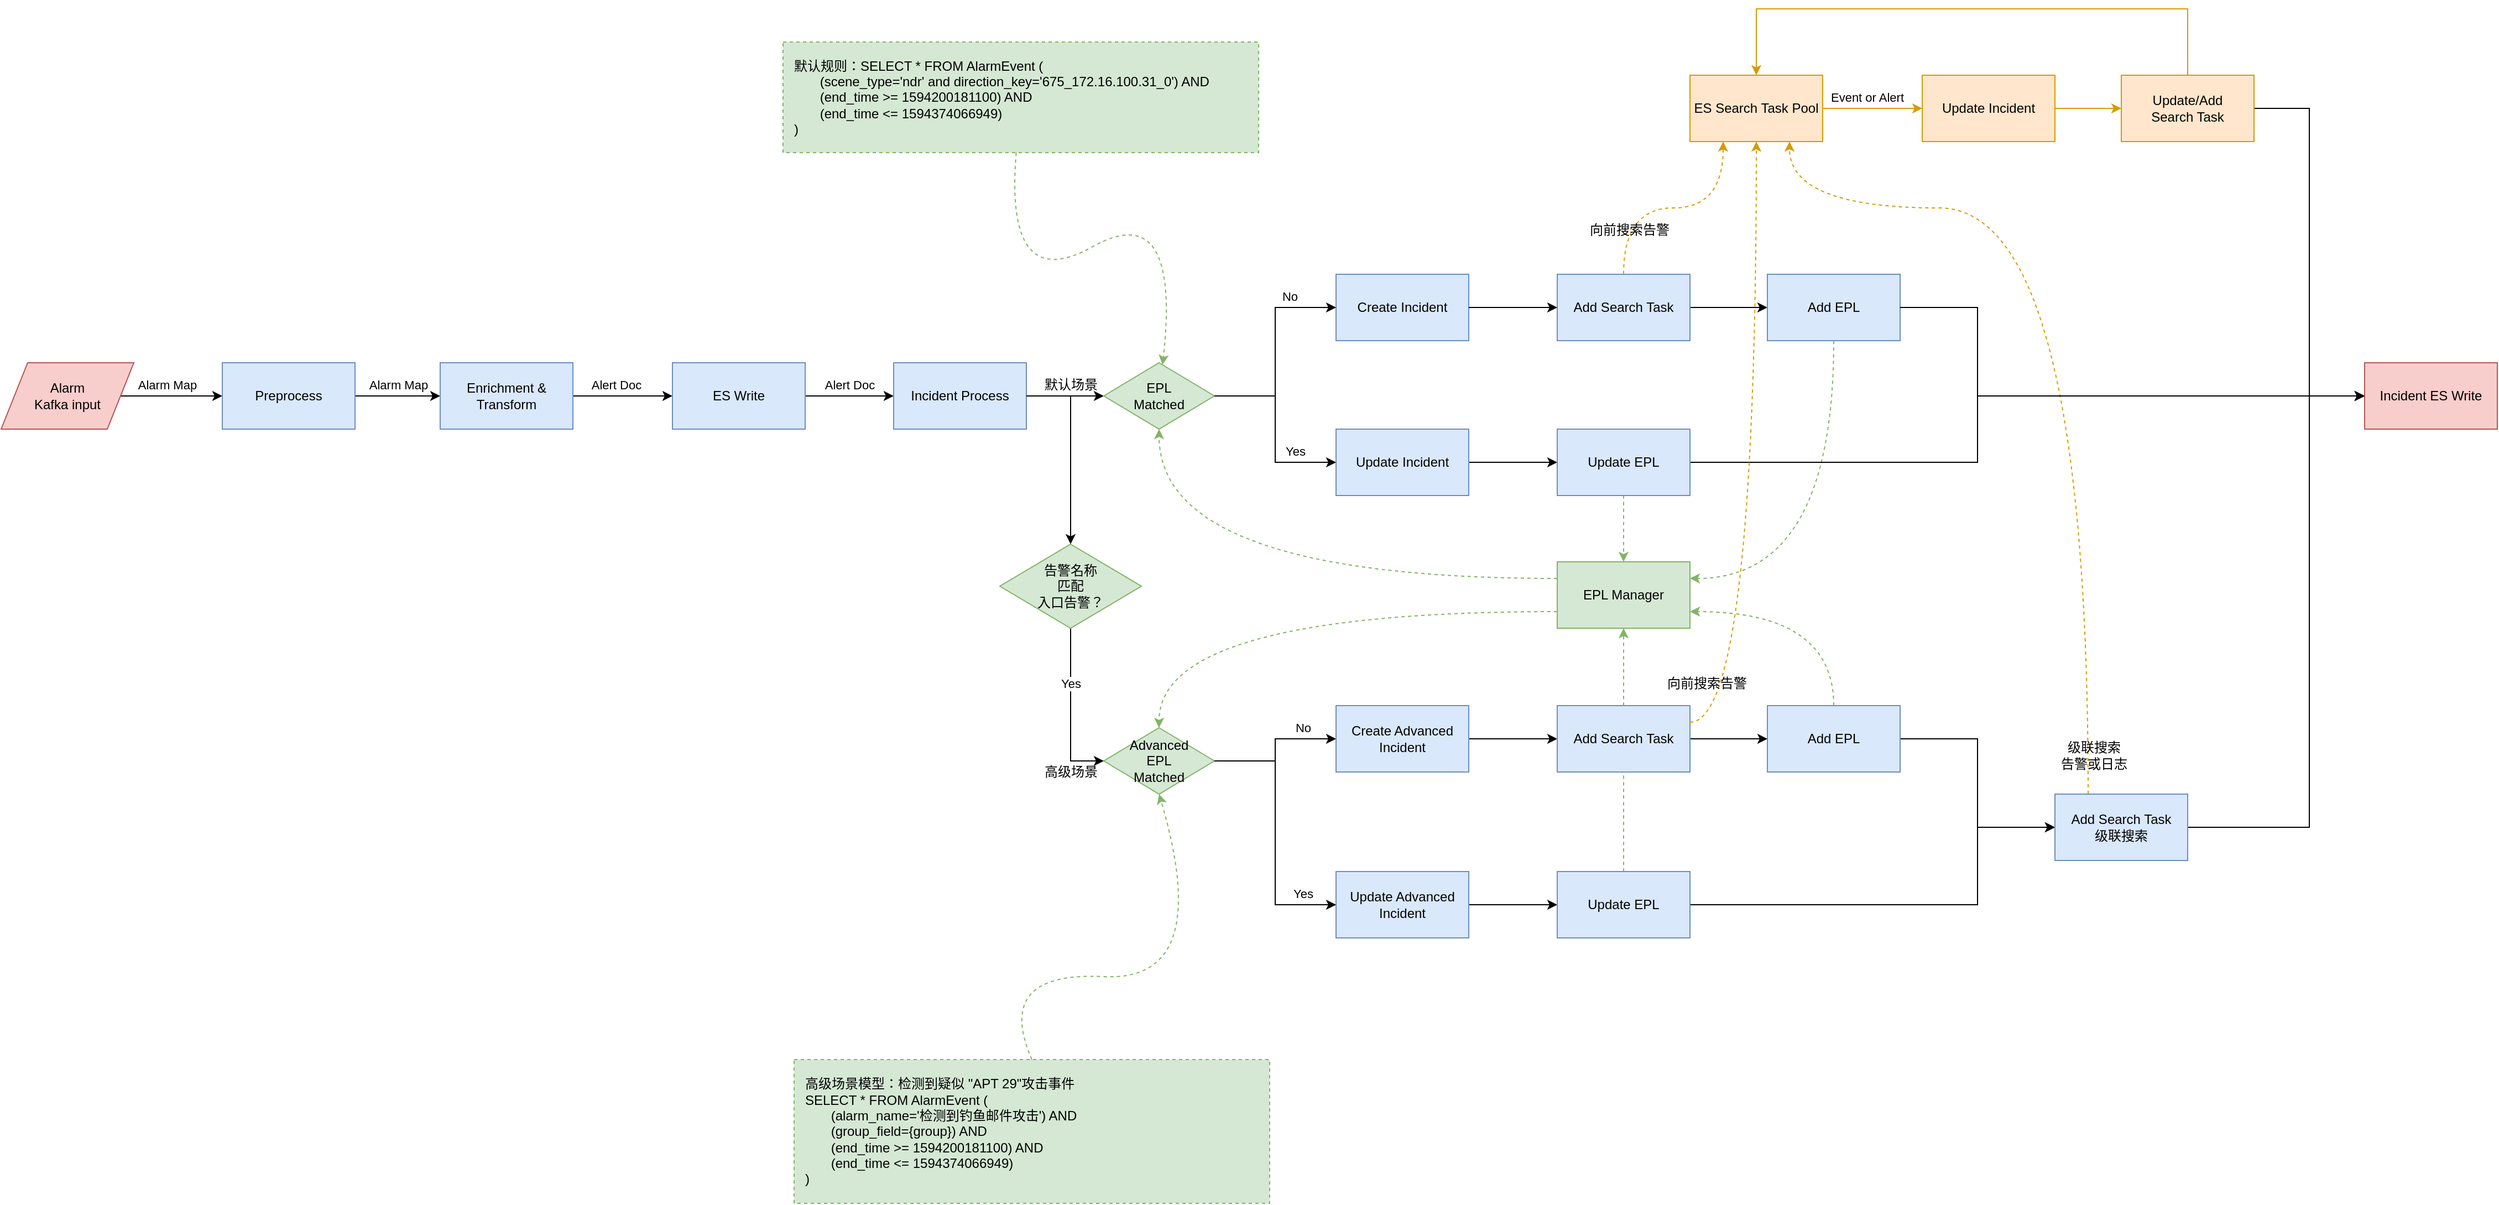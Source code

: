 <mxfile version="13.4.1" type="github">
  <diagram id="548megTz474zO9859vnw" name="Page-1">
    <mxGraphModel dx="2426" dy="1627" grid="1" gridSize="10" guides="1" tooltips="1" connect="1" arrows="1" fold="1" page="1" pageScale="1" pageWidth="827" pageHeight="1169" math="0" shadow="0">
      <root>
        <mxCell id="0" />
        <mxCell id="1" parent="0" />
        <mxCell id="gT7Rm--VZ4cZVHD1lHY0-76" style="edgeStyle=orthogonalEdgeStyle;rounded=0;orthogonalLoop=1;jettySize=auto;html=1;exitX=0.5;exitY=0;exitDx=0;exitDy=0;dashed=1;entryX=0.5;entryY=1;entryDx=0;entryDy=0;fillColor=#d5e8d4;strokeColor=#82b366;curved=1;" edge="1" parent="1" source="gT7Rm--VZ4cZVHD1lHY0-70" target="gT7Rm--VZ4cZVHD1lHY0-24">
          <mxGeometry relative="1" as="geometry">
            <mxPoint x="500" y="310.0" as="sourcePoint" />
            <mxPoint x="500" y="370.0" as="targetPoint" />
            <Array as="points">
              <mxPoint x="490" y="560" />
              <mxPoint x="490" y="560" />
            </Array>
          </mxGeometry>
        </mxCell>
        <mxCell id="gT7Rm--VZ4cZVHD1lHY0-90" value="" style="edgeStyle=orthogonalEdgeStyle;rounded=0;orthogonalLoop=1;jettySize=auto;html=1;entryX=0.75;entryY=1;entryDx=0;entryDy=0;dashed=1;fillColor=#ffe6cc;strokeColor=#d79b00;exitX=0.25;exitY=0;exitDx=0;exitDy=0;curved=1;" edge="1" parent="1" source="gT7Rm--VZ4cZVHD1lHY0-72" target="gT7Rm--VZ4cZVHD1lHY0-86">
          <mxGeometry relative="1" as="geometry">
            <mxPoint x="560" y="515.0" as="sourcePoint" />
            <mxPoint x="620" y="-10" as="targetPoint" />
            <Array as="points">
              <mxPoint x="910" y="40" />
              <mxPoint x="640" y="40" />
            </Array>
          </mxGeometry>
        </mxCell>
        <mxCell id="gT7Rm--VZ4cZVHD1lHY0-5" value="" style="edgeStyle=orthogonalEdgeStyle;rounded=0;orthogonalLoop=1;jettySize=auto;html=1;" edge="1" parent="1" source="gT7Rm--VZ4cZVHD1lHY0-1" target="gT7Rm--VZ4cZVHD1lHY0-3">
          <mxGeometry relative="1" as="geometry" />
        </mxCell>
        <mxCell id="gT7Rm--VZ4cZVHD1lHY0-6" value="Alarm Map" style="edgeLabel;html=1;align=center;verticalAlign=middle;resizable=0;points=[];" vertex="1" connectable="0" parent="gT7Rm--VZ4cZVHD1lHY0-5">
          <mxGeometry x="-0.239" y="3" relative="1" as="geometry">
            <mxPoint x="7.14" y="-7" as="offset" />
          </mxGeometry>
        </mxCell>
        <mxCell id="gT7Rm--VZ4cZVHD1lHY0-1" value="Alarm&lt;br&gt;Kafka input" style="shape=parallelogram;perimeter=parallelogramPerimeter;whiteSpace=wrap;html=1;fillColor=#f8cecc;strokeColor=#b85450;" vertex="1" parent="1">
          <mxGeometry x="-977" y="180" width="120" height="60" as="geometry" />
        </mxCell>
        <mxCell id="gT7Rm--VZ4cZVHD1lHY0-8" value="" style="edgeStyle=orthogonalEdgeStyle;rounded=0;orthogonalLoop=1;jettySize=auto;html=1;" edge="1" parent="1" source="gT7Rm--VZ4cZVHD1lHY0-3" target="gT7Rm--VZ4cZVHD1lHY0-7">
          <mxGeometry relative="1" as="geometry" />
        </mxCell>
        <mxCell id="gT7Rm--VZ4cZVHD1lHY0-11" value="Alert Doc" style="edgeLabel;html=1;align=center;verticalAlign=middle;resizable=0;points=[];" vertex="1" connectable="0" parent="gT7Rm--VZ4cZVHD1lHY0-8">
          <mxGeometry x="-0.262" y="2" relative="1" as="geometry">
            <mxPoint x="207.17" y="-8" as="offset" />
          </mxGeometry>
        </mxCell>
        <mxCell id="gT7Rm--VZ4cZVHD1lHY0-3" value="Preprocess" style="rounded=0;whiteSpace=wrap;html=1;fillColor=#dae8fc;strokeColor=#6c8ebf;" vertex="1" parent="1">
          <mxGeometry x="-777" y="180" width="120" height="60" as="geometry" />
        </mxCell>
        <mxCell id="gT7Rm--VZ4cZVHD1lHY0-10" value="" style="edgeStyle=orthogonalEdgeStyle;rounded=0;orthogonalLoop=1;jettySize=auto;html=1;" edge="1" parent="1" source="gT7Rm--VZ4cZVHD1lHY0-7" target="gT7Rm--VZ4cZVHD1lHY0-9">
          <mxGeometry relative="1" as="geometry" />
        </mxCell>
        <mxCell id="gT7Rm--VZ4cZVHD1lHY0-7" value="Enrichment &amp;amp; Transform" style="rounded=0;whiteSpace=wrap;html=1;fillColor=#dae8fc;strokeColor=#6c8ebf;" vertex="1" parent="1">
          <mxGeometry x="-580" y="180" width="120" height="60" as="geometry" />
        </mxCell>
        <mxCell id="gT7Rm--VZ4cZVHD1lHY0-15" value="" style="edgeStyle=orthogonalEdgeStyle;rounded=0;orthogonalLoop=1;jettySize=auto;html=1;" edge="1" parent="1" source="gT7Rm--VZ4cZVHD1lHY0-9" target="gT7Rm--VZ4cZVHD1lHY0-14">
          <mxGeometry relative="1" as="geometry" />
        </mxCell>
        <mxCell id="gT7Rm--VZ4cZVHD1lHY0-9" value="ES Write" style="rounded=0;whiteSpace=wrap;html=1;fillColor=#dae8fc;strokeColor=#6c8ebf;" vertex="1" parent="1">
          <mxGeometry x="-370" y="180" width="120" height="60" as="geometry" />
        </mxCell>
        <mxCell id="gT7Rm--VZ4cZVHD1lHY0-18" value="" style="edgeStyle=orthogonalEdgeStyle;rounded=0;orthogonalLoop=1;jettySize=auto;html=1;" edge="1" parent="1" source="gT7Rm--VZ4cZVHD1lHY0-14" target="gT7Rm--VZ4cZVHD1lHY0-17">
          <mxGeometry relative="1" as="geometry" />
        </mxCell>
        <mxCell id="gT7Rm--VZ4cZVHD1lHY0-14" value="Incident Process" style="rounded=0;whiteSpace=wrap;html=1;fillColor=#dae8fc;strokeColor=#6c8ebf;" vertex="1" parent="1">
          <mxGeometry x="-170" y="180" width="120" height="60" as="geometry" />
        </mxCell>
        <mxCell id="gT7Rm--VZ4cZVHD1lHY0-12" value="Alarm Map" style="edgeLabel;html=1;align=center;verticalAlign=middle;resizable=0;points=[];" vertex="1" connectable="0" parent="1">
          <mxGeometry x="-609.998" y="200" as="geometry">
            <mxPoint x="-8" as="offset" />
          </mxGeometry>
        </mxCell>
        <mxCell id="gT7Rm--VZ4cZVHD1lHY0-27" value="" style="edgeStyle=orthogonalEdgeStyle;rounded=0;orthogonalLoop=1;jettySize=auto;html=1;" edge="1" parent="1" source="gT7Rm--VZ4cZVHD1lHY0-54" target="gT7Rm--VZ4cZVHD1lHY0-23">
          <mxGeometry relative="1" as="geometry" />
        </mxCell>
        <mxCell id="gT7Rm--VZ4cZVHD1lHY0-13" value="Create Incident" style="rounded=0;whiteSpace=wrap;html=1;fillColor=#dae8fc;strokeColor=#6c8ebf;" vertex="1" parent="1">
          <mxGeometry x="230" y="100" width="120" height="60" as="geometry" />
        </mxCell>
        <mxCell id="gT7Rm--VZ4cZVHD1lHY0-16" value="Alert Doc" style="edgeLabel;html=1;align=center;verticalAlign=middle;resizable=0;points=[];" vertex="1" connectable="0" parent="1">
          <mxGeometry x="-209.997" y="200" as="geometry" />
        </mxCell>
        <mxCell id="gT7Rm--VZ4cZVHD1lHY0-17" value="EPL&lt;br&gt;Matched" style="rhombus;whiteSpace=wrap;html=1;fillColor=#d5e8d4;strokeColor=#82b366;" vertex="1" parent="1">
          <mxGeometry x="20" y="180" width="100" height="60" as="geometry" />
        </mxCell>
        <mxCell id="gT7Rm--VZ4cZVHD1lHY0-21" value="" style="edgeStyle=orthogonalEdgeStyle;rounded=0;orthogonalLoop=1;jettySize=auto;html=1;exitX=1;exitY=0.5;exitDx=0;exitDy=0;entryX=0;entryY=0.5;entryDx=0;entryDy=0;" edge="1" parent="1" source="gT7Rm--VZ4cZVHD1lHY0-17" target="gT7Rm--VZ4cZVHD1lHY0-13">
          <mxGeometry relative="1" as="geometry">
            <mxPoint x="-40" y="220" as="sourcePoint" />
            <mxPoint x="20" y="220" as="targetPoint" />
          </mxGeometry>
        </mxCell>
        <mxCell id="gT7Rm--VZ4cZVHD1lHY0-22" value="No" style="edgeLabel;html=1;align=center;verticalAlign=middle;resizable=0;points=[];" vertex="1" connectable="0" parent="gT7Rm--VZ4cZVHD1lHY0-21">
          <mxGeometry x="0.515" relative="1" as="geometry">
            <mxPoint x="3.45" y="-10.03" as="offset" />
          </mxGeometry>
        </mxCell>
        <mxCell id="gT7Rm--VZ4cZVHD1lHY0-23" value="Add EPL" style="rounded=0;whiteSpace=wrap;html=1;fillColor=#dae8fc;strokeColor=#6c8ebf;" vertex="1" parent="1">
          <mxGeometry x="620" y="100" width="120" height="60" as="geometry" />
        </mxCell>
        <mxCell id="gT7Rm--VZ4cZVHD1lHY0-58" value="" style="edgeStyle=orthogonalEdgeStyle;rounded=0;orthogonalLoop=1;jettySize=auto;html=1;strokeWidth=1;fillColor=#d5e8d4;strokeColor=#82b366;dashed=1;exitX=0;exitY=0.75;exitDx=0;exitDy=0;entryX=0.5;entryY=0;entryDx=0;entryDy=0;curved=1;" edge="1" parent="1" source="gT7Rm--VZ4cZVHD1lHY0-24" target="gT7Rm--VZ4cZVHD1lHY0-39">
          <mxGeometry relative="1" as="geometry">
            <mxPoint x="630" y="390" as="targetPoint" />
          </mxGeometry>
        </mxCell>
        <mxCell id="gT7Rm--VZ4cZVHD1lHY0-24" value="EPL Manager" style="rounded=0;whiteSpace=wrap;html=1;fillColor=#d5e8d4;strokeColor=#82b366;" vertex="1" parent="1">
          <mxGeometry x="430" y="360" width="120" height="60" as="geometry" />
        </mxCell>
        <mxCell id="gT7Rm--VZ4cZVHD1lHY0-25" value="" style="edgeStyle=orthogonalEdgeStyle;rounded=0;orthogonalLoop=1;jettySize=auto;html=1;exitX=0;exitY=0.25;exitDx=0;exitDy=0;dashed=1;entryX=0.5;entryY=1;entryDx=0;entryDy=0;fillColor=#d5e8d4;strokeColor=#82b366;curved=1;" edge="1" parent="1" source="gT7Rm--VZ4cZVHD1lHY0-24" target="gT7Rm--VZ4cZVHD1lHY0-17">
          <mxGeometry relative="1" as="geometry">
            <mxPoint x="-40" y="220" as="sourcePoint" />
            <mxPoint x="60" y="250" as="targetPoint" />
          </mxGeometry>
        </mxCell>
        <mxCell id="gT7Rm--VZ4cZVHD1lHY0-26" value="" style="edgeStyle=orthogonalEdgeStyle;rounded=0;orthogonalLoop=1;jettySize=auto;html=1;entryX=1;entryY=0.25;entryDx=0;entryDy=0;dashed=1;fillColor=#d5e8d4;strokeColor=#82b366;exitX=0.5;exitY=1;exitDx=0;exitDy=0;curved=1;" edge="1" parent="1" source="gT7Rm--VZ4cZVHD1lHY0-23" target="gT7Rm--VZ4cZVHD1lHY0-24">
          <mxGeometry relative="1" as="geometry">
            <mxPoint x="460" y="180" as="sourcePoint" />
            <mxPoint x="70" y="190" as="targetPoint" />
          </mxGeometry>
        </mxCell>
        <mxCell id="gT7Rm--VZ4cZVHD1lHY0-32" value="" style="edgeStyle=orthogonalEdgeStyle;rounded=0;orthogonalLoop=1;jettySize=auto;html=1;" edge="1" parent="1" source="gT7Rm--VZ4cZVHD1lHY0-28" target="gT7Rm--VZ4cZVHD1lHY0-31">
          <mxGeometry relative="1" as="geometry" />
        </mxCell>
        <mxCell id="gT7Rm--VZ4cZVHD1lHY0-38" style="edgeStyle=orthogonalEdgeStyle;rounded=0;orthogonalLoop=1;jettySize=auto;html=1;exitX=0.5;exitY=1;exitDx=0;exitDy=0;dashed=1;entryX=0.5;entryY=0;entryDx=0;entryDy=0;fillColor=#d5e8d4;strokeColor=#82b366;curved=1;" edge="1" parent="1" source="gT7Rm--VZ4cZVHD1lHY0-31" target="gT7Rm--VZ4cZVHD1lHY0-24">
          <mxGeometry relative="1" as="geometry">
            <mxPoint x="130" y="390" as="targetPoint" />
          </mxGeometry>
        </mxCell>
        <mxCell id="gT7Rm--VZ4cZVHD1lHY0-28" value="Update Incident" style="rounded=0;whiteSpace=wrap;html=1;fillColor=#dae8fc;strokeColor=#6c8ebf;" vertex="1" parent="1">
          <mxGeometry x="230" y="240" width="120" height="60" as="geometry" />
        </mxCell>
        <mxCell id="gT7Rm--VZ4cZVHD1lHY0-29" value="" style="edgeStyle=orthogonalEdgeStyle;rounded=0;orthogonalLoop=1;jettySize=auto;html=1;entryX=0;entryY=0.5;entryDx=0;entryDy=0;exitX=1;exitY=0.5;exitDx=0;exitDy=0;" edge="1" parent="1" source="gT7Rm--VZ4cZVHD1lHY0-17" target="gT7Rm--VZ4cZVHD1lHY0-28">
          <mxGeometry relative="1" as="geometry">
            <mxPoint x="120" y="210" as="sourcePoint" />
            <mxPoint x="240" y="160" as="targetPoint" />
          </mxGeometry>
        </mxCell>
        <mxCell id="gT7Rm--VZ4cZVHD1lHY0-30" value="Yes" style="edgeLabel;html=1;align=center;verticalAlign=middle;resizable=0;points=[];" vertex="1" connectable="0" parent="gT7Rm--VZ4cZVHD1lHY0-29">
          <mxGeometry x="0.515" relative="1" as="geometry">
            <mxPoint x="3.45" y="-10.03" as="offset" />
          </mxGeometry>
        </mxCell>
        <mxCell id="gT7Rm--VZ4cZVHD1lHY0-37" style="edgeStyle=orthogonalEdgeStyle;rounded=0;orthogonalLoop=1;jettySize=auto;html=1;exitX=1;exitY=0.5;exitDx=0;exitDy=0;entryX=0;entryY=0.5;entryDx=0;entryDy=0;" edge="1" parent="1" source="gT7Rm--VZ4cZVHD1lHY0-31" target="gT7Rm--VZ4cZVHD1lHY0-33">
          <mxGeometry relative="1" as="geometry">
            <Array as="points">
              <mxPoint x="810" y="270" />
              <mxPoint x="810" y="210" />
            </Array>
          </mxGeometry>
        </mxCell>
        <mxCell id="gT7Rm--VZ4cZVHD1lHY0-31" value="Update EPL" style="rounded=0;whiteSpace=wrap;html=1;fillColor=#dae8fc;strokeColor=#6c8ebf;" vertex="1" parent="1">
          <mxGeometry x="430" y="240" width="120" height="60" as="geometry" />
        </mxCell>
        <mxCell id="gT7Rm--VZ4cZVHD1lHY0-33" value="Incident ES Write" style="rounded=0;whiteSpace=wrap;html=1;fillColor=#f8cecc;strokeColor=#b85450;" vertex="1" parent="1">
          <mxGeometry x="1160" y="180" width="120" height="60" as="geometry" />
        </mxCell>
        <mxCell id="gT7Rm--VZ4cZVHD1lHY0-36" value="" style="edgeStyle=orthogonalEdgeStyle;rounded=0;orthogonalLoop=1;jettySize=auto;html=1;exitX=1;exitY=0.5;exitDx=0;exitDy=0;entryX=0;entryY=0.5;entryDx=0;entryDy=0;" edge="1" parent="1" source="gT7Rm--VZ4cZVHD1lHY0-23" target="gT7Rm--VZ4cZVHD1lHY0-33">
          <mxGeometry relative="1" as="geometry">
            <mxPoint x="360" y="160" as="sourcePoint" />
            <mxPoint x="410" y="160" as="targetPoint" />
            <Array as="points">
              <mxPoint x="810" y="130" />
              <mxPoint x="810" y="210" />
            </Array>
          </mxGeometry>
        </mxCell>
        <mxCell id="gT7Rm--VZ4cZVHD1lHY0-51" value="" style="edgeStyle=orthogonalEdgeStyle;rounded=0;orthogonalLoop=1;jettySize=auto;html=1;entryX=0;entryY=0.5;entryDx=0;entryDy=0;" edge="1" parent="1" source="gT7Rm--VZ4cZVHD1lHY0-39" target="gT7Rm--VZ4cZVHD1lHY0-49">
          <mxGeometry relative="1" as="geometry">
            <mxPoint x="740" y="580" as="targetPoint" />
          </mxGeometry>
        </mxCell>
        <mxCell id="gT7Rm--VZ4cZVHD1lHY0-59" value="No" style="edgeLabel;html=1;align=center;verticalAlign=middle;resizable=0;points=[];direction=east;" vertex="1" connectable="0" parent="gT7Rm--VZ4cZVHD1lHY0-51">
          <mxGeometry x="0.392" relative="1" as="geometry">
            <mxPoint x="9.66" y="-10" as="offset" />
          </mxGeometry>
        </mxCell>
        <mxCell id="gT7Rm--VZ4cZVHD1lHY0-39" value="Advanced&lt;br&gt;EPL&lt;br&gt;Matched" style="rhombus;whiteSpace=wrap;html=1;fillColor=#d5e8d4;strokeColor=#82b366;direction=east;" vertex="1" parent="1">
          <mxGeometry x="20" y="510" width="100" height="60" as="geometry" />
        </mxCell>
        <mxCell id="gT7Rm--VZ4cZVHD1lHY0-43" value="默认规则：SELECT * FROM AlarmEvent (&lt;br&gt;&amp;nbsp; &amp;nbsp; &amp;nbsp; &amp;nbsp;(scene_type=&#39;ndr&#39; and direction_key=&#39;675_172.16.100.31_0&#39;) AND &lt;br&gt;&amp;nbsp; &amp;nbsp; &amp;nbsp; &amp;nbsp;(end_time &amp;gt;= 1594200181100) AND&lt;br&gt;&amp;nbsp; &amp;nbsp; &amp;nbsp; &amp;nbsp;(end_time &amp;lt;= 1594374066949)&lt;br&gt;)" style="text;html=1;align=left;verticalAlign=middle;whiteSpace=wrap;rounded=0;fillColor=#d5e8d4;strokeColor=#82b366;spacing=10;dashed=1;" vertex="1" parent="1">
          <mxGeometry x="-270" y="-110" width="430" height="100" as="geometry" />
        </mxCell>
        <mxCell id="gT7Rm--VZ4cZVHD1lHY0-45" value="" style="curved=1;endArrow=classic;html=1;dashed=1;fillColor=#d5e8d4;strokeColor=#82b366;" edge="1" parent="1" source="gT7Rm--VZ4cZVHD1lHY0-43" target="gT7Rm--VZ4cZVHD1lHY0-17">
          <mxGeometry width="50" height="50" relative="1" as="geometry">
            <mxPoint x="420" y="290" as="sourcePoint" />
            <mxPoint x="470" y="240" as="targetPoint" />
            <Array as="points">
              <mxPoint x="-70" y="120" />
              <mxPoint x="90" y="30" />
            </Array>
          </mxGeometry>
        </mxCell>
        <mxCell id="gT7Rm--VZ4cZVHD1lHY0-46" value="高级场景模型：检测到疑似 &quot;APT 29&quot;攻击事件&lt;br&gt;SELECT * FROM AlarmEvent (&lt;br&gt;&amp;nbsp; &amp;nbsp; &amp;nbsp; &amp;nbsp;(alarm_name=&#39;检测到钓鱼邮件攻击&#39;) AND&lt;br&gt;&amp;nbsp; &amp;nbsp; &amp;nbsp; &amp;nbsp;(group_field={group}) AND&amp;nbsp;&amp;nbsp;&lt;br&gt;&amp;nbsp; &amp;nbsp; &amp;nbsp; &amp;nbsp;(end_time &amp;gt;= 1594200181100) AND&lt;br&gt;&amp;nbsp; &amp;nbsp; &amp;nbsp; &amp;nbsp;(end_time &amp;lt;= 1594374066949)&lt;br&gt;)" style="text;html=1;align=left;verticalAlign=middle;whiteSpace=wrap;rounded=0;fillColor=#d5e8d4;strokeColor=#82b366;spacing=10;dashed=1;direction=east;" vertex="1" parent="1">
          <mxGeometry x="-260" y="810" width="430" height="130" as="geometry" />
        </mxCell>
        <mxCell id="gT7Rm--VZ4cZVHD1lHY0-48" value="" style="curved=1;endArrow=classic;html=1;dashed=1;exitX=0.5;exitY=0;exitDx=0;exitDy=0;entryX=0.5;entryY=1;entryDx=0;entryDy=0;fillColor=#d5e8d4;strokeColor=#82b366;" edge="1" parent="1" source="gT7Rm--VZ4cZVHD1lHY0-46" target="gT7Rm--VZ4cZVHD1lHY0-39">
          <mxGeometry width="50" height="50" relative="1" as="geometry">
            <mxPoint x="88.12" y="750.99" as="sourcePoint" />
            <mxPoint x="-476.875" y="231.875" as="targetPoint" />
            <Array as="points">
              <mxPoint x="-80" y="730" />
              <mxPoint x="120" y="740" />
            </Array>
          </mxGeometry>
        </mxCell>
        <mxCell id="gT7Rm--VZ4cZVHD1lHY0-62" value="" style="edgeStyle=orthogonalEdgeStyle;rounded=0;orthogonalLoop=1;jettySize=auto;html=1;strokeWidth=1;" edge="1" parent="1" source="gT7Rm--VZ4cZVHD1lHY0-49" target="gT7Rm--VZ4cZVHD1lHY0-61">
          <mxGeometry relative="1" as="geometry" />
        </mxCell>
        <mxCell id="gT7Rm--VZ4cZVHD1lHY0-49" value="Create Advanced Incident" style="rounded=0;whiteSpace=wrap;html=1;fillColor=#dae8fc;strokeColor=#6c8ebf;direction=east;" vertex="1" parent="1">
          <mxGeometry x="230" y="490" width="120" height="60" as="geometry" />
        </mxCell>
        <mxCell id="gT7Rm--VZ4cZVHD1lHY0-54" value="Add Search Task&lt;br&gt;" style="rounded=0;whiteSpace=wrap;html=1;fillColor=#dae8fc;strokeColor=#6c8ebf;" vertex="1" parent="1">
          <mxGeometry x="430" y="100" width="120" height="60" as="geometry" />
        </mxCell>
        <mxCell id="gT7Rm--VZ4cZVHD1lHY0-55" value="" style="edgeStyle=orthogonalEdgeStyle;rounded=0;orthogonalLoop=1;jettySize=auto;html=1;" edge="1" parent="1" source="gT7Rm--VZ4cZVHD1lHY0-13" target="gT7Rm--VZ4cZVHD1lHY0-54">
          <mxGeometry relative="1" as="geometry">
            <mxPoint x="350" y="130" as="sourcePoint" />
            <mxPoint x="620" y="130" as="targetPoint" />
          </mxGeometry>
        </mxCell>
        <mxCell id="gT7Rm--VZ4cZVHD1lHY0-65" value="" style="edgeStyle=orthogonalEdgeStyle;rounded=0;orthogonalLoop=1;jettySize=auto;html=1;strokeWidth=1;entryX=1;entryY=0.75;entryDx=0;entryDy=0;exitX=0.5;exitY=0;exitDx=0;exitDy=0;fillColor=#d5e8d4;strokeColor=#82b366;dashed=1;curved=1;" edge="1" parent="1" source="gT7Rm--VZ4cZVHD1lHY0-60" target="gT7Rm--VZ4cZVHD1lHY0-24">
          <mxGeometry relative="1" as="geometry">
            <mxPoint x="220" y="410" as="targetPoint" />
          </mxGeometry>
        </mxCell>
        <mxCell id="gT7Rm--VZ4cZVHD1lHY0-81" value="" style="edgeStyle=orthogonalEdgeStyle;rounded=0;orthogonalLoop=1;jettySize=auto;html=1;strokeWidth=1;entryX=0;entryY=0.5;entryDx=0;entryDy=0;" edge="1" parent="1" source="gT7Rm--VZ4cZVHD1lHY0-60" target="gT7Rm--VZ4cZVHD1lHY0-72">
          <mxGeometry relative="1" as="geometry">
            <mxPoint x="820" y="520" as="targetPoint" />
          </mxGeometry>
        </mxCell>
        <mxCell id="gT7Rm--VZ4cZVHD1lHY0-60" value="Add EPL" style="rounded=0;whiteSpace=wrap;html=1;fillColor=#dae8fc;strokeColor=#6c8ebf;direction=east;" vertex="1" parent="1">
          <mxGeometry x="620" y="490" width="120" height="60" as="geometry" />
        </mxCell>
        <mxCell id="gT7Rm--VZ4cZVHD1lHY0-63" value="" style="edgeStyle=orthogonalEdgeStyle;rounded=0;orthogonalLoop=1;jettySize=auto;html=1;strokeWidth=1;" edge="1" parent="1" source="gT7Rm--VZ4cZVHD1lHY0-61" target="gT7Rm--VZ4cZVHD1lHY0-60">
          <mxGeometry relative="1" as="geometry" />
        </mxCell>
        <mxCell id="gT7Rm--VZ4cZVHD1lHY0-61" value="Add Search Task" style="rounded=0;whiteSpace=wrap;html=1;fillColor=#dae8fc;strokeColor=#6c8ebf;direction=east;" vertex="1" parent="1">
          <mxGeometry x="430" y="490" width="120" height="60" as="geometry" />
        </mxCell>
        <mxCell id="gT7Rm--VZ4cZVHD1lHY0-71" value="" style="edgeStyle=orthogonalEdgeStyle;rounded=0;orthogonalLoop=1;jettySize=auto;html=1;strokeWidth=1;" edge="1" parent="1" source="gT7Rm--VZ4cZVHD1lHY0-67" target="gT7Rm--VZ4cZVHD1lHY0-70">
          <mxGeometry relative="1" as="geometry" />
        </mxCell>
        <mxCell id="gT7Rm--VZ4cZVHD1lHY0-67" value="Update Advanced Incident" style="rounded=0;whiteSpace=wrap;html=1;fillColor=#dae8fc;strokeColor=#6c8ebf;direction=east;" vertex="1" parent="1">
          <mxGeometry x="230" y="640" width="120" height="60" as="geometry" />
        </mxCell>
        <mxCell id="gT7Rm--VZ4cZVHD1lHY0-68" value="" style="edgeStyle=orthogonalEdgeStyle;rounded=0;orthogonalLoop=1;jettySize=auto;html=1;entryX=0;entryY=0.5;entryDx=0;entryDy=0;exitX=1;exitY=0.5;exitDx=0;exitDy=0;" edge="1" parent="1" source="gT7Rm--VZ4cZVHD1lHY0-39" target="gT7Rm--VZ4cZVHD1lHY0-67">
          <mxGeometry relative="1" as="geometry">
            <mxPoint x="820" y="580" as="sourcePoint" />
            <mxPoint x="690" y="530" as="targetPoint" />
          </mxGeometry>
        </mxCell>
        <mxCell id="gT7Rm--VZ4cZVHD1lHY0-69" value="Yes" style="edgeLabel;html=1;align=center;verticalAlign=middle;resizable=0;points=[];direction=east;" vertex="1" connectable="0" parent="gT7Rm--VZ4cZVHD1lHY0-68">
          <mxGeometry x="0.392" relative="1" as="geometry">
            <mxPoint x="24.97" y="8.14" as="offset" />
          </mxGeometry>
        </mxCell>
        <mxCell id="gT7Rm--VZ4cZVHD1lHY0-79" value="" style="edgeStyle=orthogonalEdgeStyle;rounded=0;orthogonalLoop=1;jettySize=auto;html=1;strokeWidth=1;entryX=0;entryY=0.5;entryDx=0;entryDy=0;exitX=1;exitY=0.5;exitDx=0;exitDy=0;" edge="1" parent="1" source="gT7Rm--VZ4cZVHD1lHY0-70" target="gT7Rm--VZ4cZVHD1lHY0-72">
          <mxGeometry relative="1" as="geometry">
            <mxPoint x="630" y="650" as="targetPoint" />
            <Array as="points">
              <mxPoint x="810" y="670" />
              <mxPoint x="810" y="600" />
            </Array>
          </mxGeometry>
        </mxCell>
        <mxCell id="gT7Rm--VZ4cZVHD1lHY0-70" value="Update EPL" style="rounded=0;whiteSpace=wrap;html=1;fillColor=#dae8fc;strokeColor=#6c8ebf;direction=east;" vertex="1" parent="1">
          <mxGeometry x="430" y="640" width="120" height="60" as="geometry" />
        </mxCell>
        <mxCell id="gT7Rm--VZ4cZVHD1lHY0-82" value="" style="edgeStyle=orthogonalEdgeStyle;rounded=0;orthogonalLoop=1;jettySize=auto;html=1;strokeWidth=1;entryX=0;entryY=0.5;entryDx=0;entryDy=0;" edge="1" parent="1" source="gT7Rm--VZ4cZVHD1lHY0-72" target="gT7Rm--VZ4cZVHD1lHY0-33">
          <mxGeometry relative="1" as="geometry">
            <mxPoint x="1040" y="600" as="targetPoint" />
            <Array as="points">
              <mxPoint x="1110" y="600" />
              <mxPoint x="1110" y="210" />
            </Array>
          </mxGeometry>
        </mxCell>
        <mxCell id="gT7Rm--VZ4cZVHD1lHY0-72" value="Add Search Task&lt;br&gt;级联搜索" style="rounded=0;whiteSpace=wrap;html=1;fillColor=#dae8fc;strokeColor=#6c8ebf;direction=east;" vertex="1" parent="1">
          <mxGeometry x="880" y="570" width="120" height="60" as="geometry" />
        </mxCell>
        <mxCell id="gT7Rm--VZ4cZVHD1lHY0-73" value="" style="edgeStyle=orthogonalEdgeStyle;rounded=0;orthogonalLoop=1;jettySize=auto;html=1;exitX=1;exitY=0.5;exitDx=0;exitDy=0;" edge="1" parent="1" source="gT7Rm--VZ4cZVHD1lHY0-14" target="gT7Rm--VZ4cZVHD1lHY0-115">
          <mxGeometry relative="1" as="geometry">
            <mxPoint x="-40.0" y="220" as="sourcePoint" />
            <mxPoint x="30.0" y="220" as="targetPoint" />
          </mxGeometry>
        </mxCell>
        <mxCell id="gT7Rm--VZ4cZVHD1lHY0-86" value="ES Search Task Pool" style="rounded=0;whiteSpace=wrap;html=1;fillColor=#ffe6cc;strokeColor=#d79b00;" vertex="1" parent="1">
          <mxGeometry x="550" y="-80" width="120" height="60" as="geometry" />
        </mxCell>
        <mxCell id="gT7Rm--VZ4cZVHD1lHY0-87" value="" style="edgeStyle=orthogonalEdgeStyle;rounded=0;orthogonalLoop=1;jettySize=auto;html=1;entryX=0.25;entryY=1;entryDx=0;entryDy=0;dashed=1;fillColor=#ffe6cc;strokeColor=#d79b00;curved=1;exitX=0.5;exitY=0;exitDx=0;exitDy=0;" edge="1" parent="1" source="gT7Rm--VZ4cZVHD1lHY0-54" target="gT7Rm--VZ4cZVHD1lHY0-86">
          <mxGeometry relative="1" as="geometry">
            <mxPoint x="510" y="90" as="sourcePoint" />
            <mxPoint x="560" y="385" as="targetPoint" />
            <Array as="points">
              <mxPoint x="490" y="40" />
              <mxPoint x="580" y="40" />
            </Array>
          </mxGeometry>
        </mxCell>
        <mxCell id="gT7Rm--VZ4cZVHD1lHY0-89" value="" style="edgeStyle=orthogonalEdgeStyle;rounded=0;orthogonalLoop=1;jettySize=auto;html=1;entryX=0.5;entryY=1;entryDx=0;entryDy=0;dashed=1;fillColor=#ffe6cc;strokeColor=#d79b00;exitX=1;exitY=0.25;exitDx=0;exitDy=0;curved=1;" edge="1" parent="1" source="gT7Rm--VZ4cZVHD1lHY0-61" target="gT7Rm--VZ4cZVHD1lHY0-86">
          <mxGeometry relative="1" as="geometry">
            <mxPoint x="560" y="125.0" as="sourcePoint" />
            <mxPoint x="630" y="2.274e-13" as="targetPoint" />
          </mxGeometry>
        </mxCell>
        <mxCell id="gT7Rm--VZ4cZVHD1lHY0-103" value="" style="edgeStyle=orthogonalEdgeStyle;rounded=0;sketch=0;orthogonalLoop=1;jettySize=auto;html=1;shadow=0;strokeWidth=1;fillColor=#ffe6cc;strokeColor=#d79b00;" edge="1" parent="1" source="gT7Rm--VZ4cZVHD1lHY0-91" target="gT7Rm--VZ4cZVHD1lHY0-102">
          <mxGeometry relative="1" as="geometry" />
        </mxCell>
        <mxCell id="gT7Rm--VZ4cZVHD1lHY0-91" value="Update Incident" style="rounded=0;whiteSpace=wrap;html=1;fillColor=#ffe6cc;strokeColor=#d79b00;" vertex="1" parent="1">
          <mxGeometry x="760" y="-80" width="120" height="60" as="geometry" />
        </mxCell>
        <mxCell id="gT7Rm--VZ4cZVHD1lHY0-97" value="" style="edgeStyle=orthogonalEdgeStyle;rounded=0;orthogonalLoop=1;jettySize=auto;html=1;exitX=1;exitY=0.5;exitDx=0;exitDy=0;entryX=0;entryY=0.5;entryDx=0;entryDy=0;fillColor=#ffe6cc;strokeColor=#d79b00;" edge="1" parent="1" source="gT7Rm--VZ4cZVHD1lHY0-86" target="gT7Rm--VZ4cZVHD1lHY0-91">
          <mxGeometry relative="1" as="geometry">
            <mxPoint x="360" y="140" as="sourcePoint" />
            <mxPoint x="440" y="140" as="targetPoint" />
          </mxGeometry>
        </mxCell>
        <mxCell id="gT7Rm--VZ4cZVHD1lHY0-98" value="Event or Alert" style="edgeLabel;html=1;align=center;verticalAlign=middle;resizable=0;points=[];" vertex="1" connectable="0" parent="gT7Rm--VZ4cZVHD1lHY0-97">
          <mxGeometry x="-0.186" y="-1" relative="1" as="geometry">
            <mxPoint x="3" y="-11" as="offset" />
          </mxGeometry>
        </mxCell>
        <mxCell id="gT7Rm--VZ4cZVHD1lHY0-100" value="" style="edgeStyle=orthogonalEdgeStyle;rounded=0;orthogonalLoop=1;jettySize=auto;html=1;exitX=1;exitY=0.5;exitDx=0;exitDy=0;entryX=0;entryY=0.5;entryDx=0;entryDy=0;" edge="1" parent="1" source="gT7Rm--VZ4cZVHD1lHY0-102" target="gT7Rm--VZ4cZVHD1lHY0-33">
          <mxGeometry relative="1" as="geometry">
            <mxPoint x="680" y="-40" as="sourcePoint" />
            <mxPoint x="820" y="-40" as="targetPoint" />
          </mxGeometry>
        </mxCell>
        <mxCell id="gT7Rm--VZ4cZVHD1lHY0-102" value="Update/Add&lt;br&gt;Search Task" style="rounded=0;whiteSpace=wrap;html=1;fillColor=#ffe6cc;strokeColor=#d79b00;" vertex="1" parent="1">
          <mxGeometry x="940" y="-80" width="120" height="60" as="geometry" />
        </mxCell>
        <mxCell id="gT7Rm--VZ4cZVHD1lHY0-106" value="" style="edgeStyle=orthogonalEdgeStyle;rounded=0;sketch=0;orthogonalLoop=1;jettySize=auto;html=1;shadow=0;strokeWidth=1;exitX=0.5;exitY=0;exitDx=0;exitDy=0;entryX=0.5;entryY=0;entryDx=0;entryDy=0;fillColor=#ffe6cc;strokeColor=#d79b00;" edge="1" parent="1" source="gT7Rm--VZ4cZVHD1lHY0-102" target="gT7Rm--VZ4cZVHD1lHY0-86">
          <mxGeometry relative="1" as="geometry">
            <mxPoint x="920" y="-40" as="sourcePoint" />
            <mxPoint x="1010" y="-40" as="targetPoint" />
            <Array as="points">
              <mxPoint x="1000" y="-140" />
              <mxPoint x="610" y="-140" />
            </Array>
          </mxGeometry>
        </mxCell>
        <mxCell id="gT7Rm--VZ4cZVHD1lHY0-107" value="默认场景" style="text;html=1;align=center;verticalAlign=middle;resizable=0;points=[];autosize=1;" vertex="1" parent="1">
          <mxGeometry x="-40" y="190" width="60" height="20" as="geometry" />
        </mxCell>
        <mxCell id="gT7Rm--VZ4cZVHD1lHY0-108" value="高级场景" style="text;html=1;align=center;verticalAlign=middle;resizable=0;points=[];autosize=1;" vertex="1" parent="1">
          <mxGeometry x="-40" y="540" width="60" height="20" as="geometry" />
        </mxCell>
        <mxCell id="gT7Rm--VZ4cZVHD1lHY0-109" value="向前搜索告警" style="text;html=1;align=center;verticalAlign=middle;resizable=0;points=[];autosize=1;" vertex="1" parent="1">
          <mxGeometry x="450" y="50" width="90" height="20" as="geometry" />
        </mxCell>
        <mxCell id="gT7Rm--VZ4cZVHD1lHY0-111" value="向前搜索告警" style="text;html=1;align=center;verticalAlign=middle;resizable=0;points=[];autosize=1;" vertex="1" parent="1">
          <mxGeometry x="520" y="460" width="90" height="20" as="geometry" />
        </mxCell>
        <mxCell id="gT7Rm--VZ4cZVHD1lHY0-113" value="级联搜索&lt;br&gt;告警或日志" style="text;html=1;align=center;verticalAlign=middle;resizable=0;points=[];autosize=1;" vertex="1" parent="1">
          <mxGeometry x="875" y="520" width="80" height="30" as="geometry" />
        </mxCell>
        <mxCell id="gT7Rm--VZ4cZVHD1lHY0-118" value="" style="edgeStyle=orthogonalEdgeStyle;rounded=0;sketch=0;orthogonalLoop=1;jettySize=auto;html=1;shadow=0;strokeWidth=1;entryX=0;entryY=0.5;entryDx=0;entryDy=0;" edge="1" parent="1" source="gT7Rm--VZ4cZVHD1lHY0-115" target="gT7Rm--VZ4cZVHD1lHY0-39">
          <mxGeometry relative="1" as="geometry">
            <mxPoint x="-120" y="530" as="targetPoint" />
          </mxGeometry>
        </mxCell>
        <mxCell id="gT7Rm--VZ4cZVHD1lHY0-120" value="Yes" style="edgeLabel;html=1;align=center;verticalAlign=middle;resizable=0;points=[];" vertex="1" connectable="0" parent="gT7Rm--VZ4cZVHD1lHY0-118">
          <mxGeometry x="-0.327" y="4" relative="1" as="geometry">
            <mxPoint x="-4" y="-0.83" as="offset" />
          </mxGeometry>
        </mxCell>
        <mxCell id="gT7Rm--VZ4cZVHD1lHY0-115" value="告警名称&lt;br&gt;匹配&lt;br&gt;入口告警？" style="rhombus;whiteSpace=wrap;html=1;fillColor=#d5e8d4;strokeColor=#82b366;direction=east;" vertex="1" parent="1">
          <mxGeometry x="-74" y="344" width="128" height="76" as="geometry" />
        </mxCell>
      </root>
    </mxGraphModel>
  </diagram>
</mxfile>
